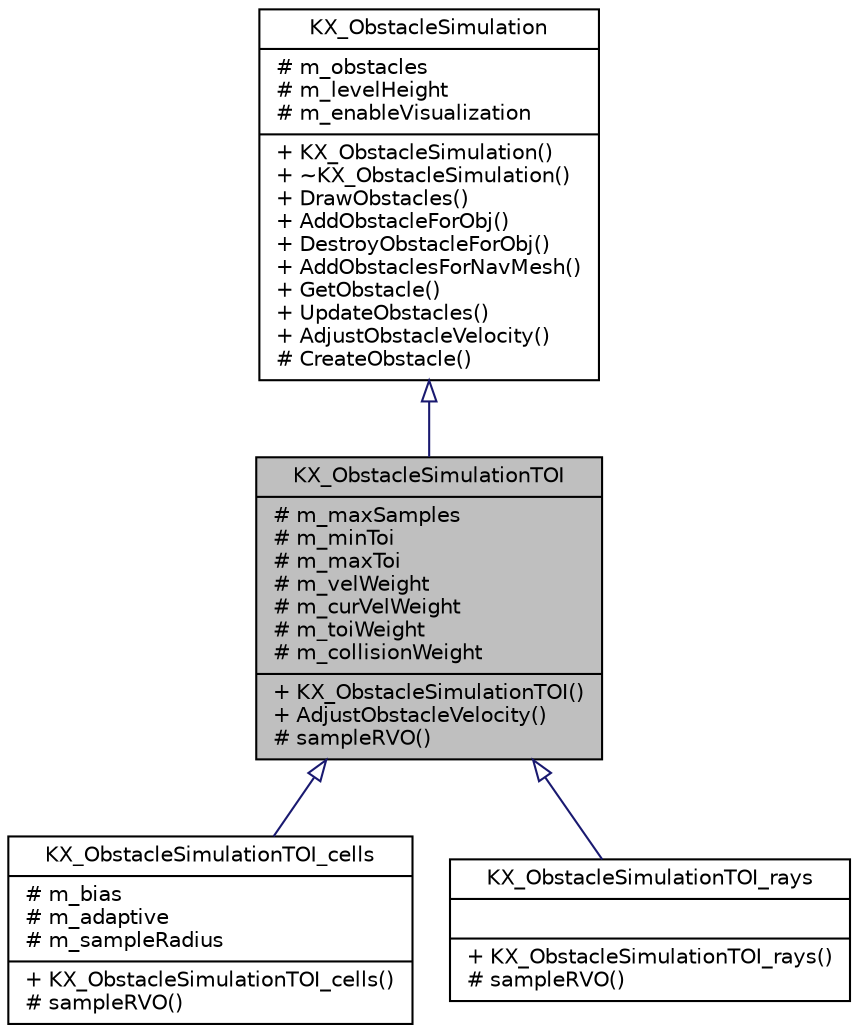 digraph G
{
  edge [fontname="Helvetica",fontsize="10",labelfontname="Helvetica",labelfontsize="10"];
  node [fontname="Helvetica",fontsize="10",shape=record];
  Node1 [label="{KX_ObstacleSimulationTOI\n|# m_maxSamples\l# m_minToi\l# m_maxToi\l# m_velWeight\l# m_curVelWeight\l# m_toiWeight\l# m_collisionWeight\l|+ KX_ObstacleSimulationTOI()\l+ AdjustObstacleVelocity()\l# sampleRVO()\l}",height=0.2,width=0.4,color="black", fillcolor="grey75", style="filled" fontcolor="black"];
  Node2 -> Node1 [dir=back,color="midnightblue",fontsize="10",style="solid",arrowtail="empty",fontname="Helvetica"];
  Node2 [label="{KX_ObstacleSimulation\n|# m_obstacles\l# m_levelHeight\l# m_enableVisualization\l|+ KX_ObstacleSimulation()\l+ ~KX_ObstacleSimulation()\l+ DrawObstacles()\l+ AddObstacleForObj()\l+ DestroyObstacleForObj()\l+ AddObstaclesForNavMesh()\l+ GetObstacle()\l+ UpdateObstacles()\l+ AdjustObstacleVelocity()\l# CreateObstacle()\l}",height=0.2,width=0.4,color="black", fillcolor="white", style="filled",URL="$d7/d8d/classKX__ObstacleSimulation.html"];
  Node1 -> Node3 [dir=back,color="midnightblue",fontsize="10",style="solid",arrowtail="empty",fontname="Helvetica"];
  Node3 [label="{KX_ObstacleSimulationTOI_cells\n|# m_bias\l# m_adaptive\l# m_sampleRadius\l|+ KX_ObstacleSimulationTOI_cells()\l# sampleRVO()\l}",height=0.2,width=0.4,color="black", fillcolor="white", style="filled",URL="$de/d1c/classKX__ObstacleSimulationTOI__cells.html"];
  Node1 -> Node4 [dir=back,color="midnightblue",fontsize="10",style="solid",arrowtail="empty",fontname="Helvetica"];
  Node4 [label="{KX_ObstacleSimulationTOI_rays\n||+ KX_ObstacleSimulationTOI_rays()\l# sampleRVO()\l}",height=0.2,width=0.4,color="black", fillcolor="white", style="filled",URL="$d0/d12/classKX__ObstacleSimulationTOI__rays.html"];
}
